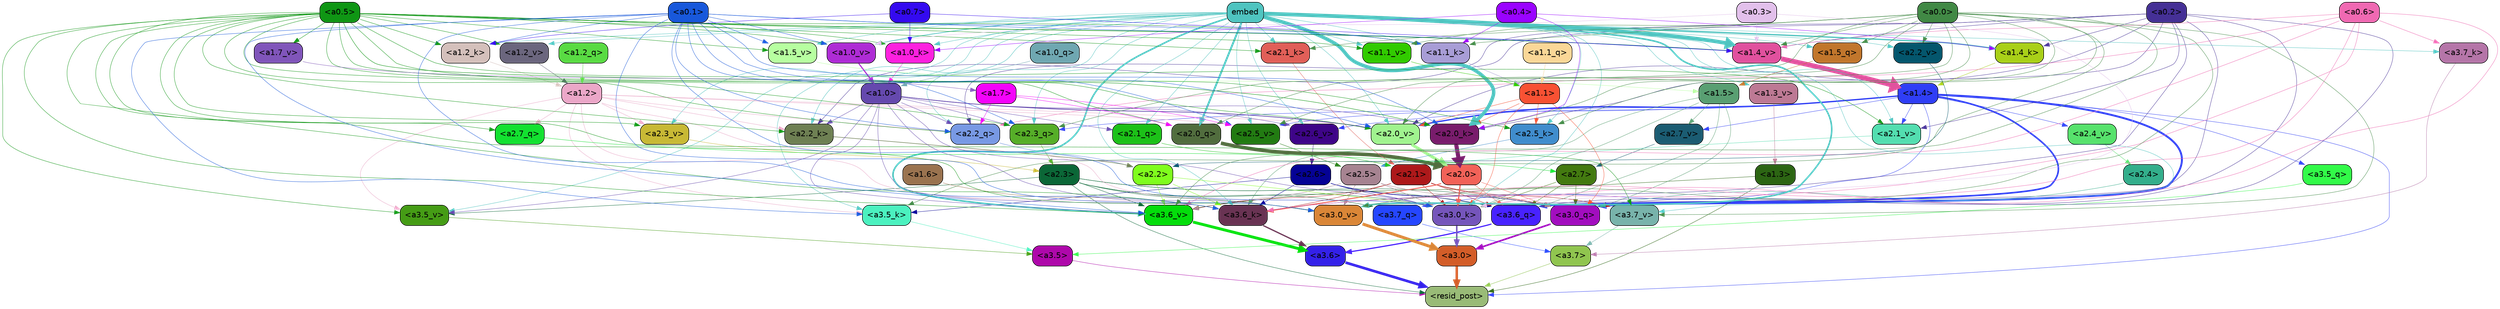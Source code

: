 strict digraph "" {
	graph [bgcolor=transparent,
		layout=dot,
		overlap=false,
		splines=true
	];
	"<a3.7>"	[color=black,
		fillcolor="#90c54f",
		fontname=Helvetica,
		shape=box,
		style="filled, rounded"];
	"<resid_post>"	[color=black,
		fillcolor="#99bb77",
		fontname=Helvetica,
		shape=box,
		style="filled, rounded"];
	"<a3.7>" -> "<resid_post>"	[color="#90c54f",
		penwidth=0.6239100098609924];
	"<a3.6>"	[color=black,
		fillcolor="#3421e9",
		fontname=Helvetica,
		shape=box,
		style="filled, rounded"];
	"<a3.6>" -> "<resid_post>"	[color="#3421e9",
		penwidth=4.569062113761902];
	"<a3.5>"	[color=black,
		fillcolor="#ae08aa",
		fontname=Helvetica,
		shape=box,
		style="filled, rounded"];
	"<a3.5>" -> "<resid_post>"	[color="#ae08aa",
		penwidth=0.6];
	"<a3.0>"	[color=black,
		fillcolor="#d35d28",
		fontname=Helvetica,
		shape=box,
		style="filled, rounded"];
	"<a3.0>" -> "<resid_post>"	[color="#d35d28",
		penwidth=4.283544182777405];
	"<a2.3>"	[color=black,
		fillcolor="#0b6737",
		fontname=Helvetica,
		shape=box,
		style="filled, rounded"];
	"<a2.3>" -> "<resid_post>"	[color="#0b6737",
		penwidth=0.6];
	"<a3.7_q>"	[color=black,
		fillcolor="#2546ff",
		fontname=Helvetica,
		shape=box,
		style="filled, rounded"];
	"<a2.3>" -> "<a3.7_q>"	[color="#0b6737",
		penwidth=0.6];
	"<a3.6_q>"	[color=black,
		fillcolor="#4822ff",
		fontname=Helvetica,
		shape=box,
		style="filled, rounded"];
	"<a2.3>" -> "<a3.6_q>"	[color="#0b6737",
		penwidth=0.6];
	"<a3.0_q>"	[color=black,
		fillcolor="#a20dbf",
		fontname=Helvetica,
		shape=box,
		style="filled, rounded"];
	"<a2.3>" -> "<a3.0_q>"	[color="#0b6737",
		penwidth=0.6];
	"<a3.0_k>"	[color=black,
		fillcolor="#7555bb",
		fontname=Helvetica,
		shape=box,
		style="filled, rounded"];
	"<a2.3>" -> "<a3.0_k>"	[color="#0b6737",
		penwidth=0.6];
	"<a3.6_v>"	[color=black,
		fillcolor="#04dd0b",
		fontname=Helvetica,
		shape=box,
		style="filled, rounded"];
	"<a2.3>" -> "<a3.6_v>"	[color="#0b6737",
		penwidth=0.6];
	"<a3.5_v>"	[color=black,
		fillcolor="#459c15",
		fontname=Helvetica,
		shape=box,
		style="filled, rounded"];
	"<a2.3>" -> "<a3.5_v>"	[color="#0b6737",
		penwidth=0.6];
	"<a3.0_v>"	[color=black,
		fillcolor="#da8637",
		fontname=Helvetica,
		shape=box,
		style="filled, rounded"];
	"<a2.3>" -> "<a3.0_v>"	[color="#0b6737",
		penwidth=0.6];
	"<a1.4>"	[color=black,
		fillcolor="#2f3ef6",
		fontname=Helvetica,
		shape=box,
		style="filled, rounded"];
	"<a1.4>" -> "<resid_post>"	[color="#2f3ef6",
		penwidth=0.6];
	"<a1.4>" -> "<a3.7_q>"	[color="#2f3ef6",
		penwidth=0.6];
	"<a1.4>" -> "<a3.6_q>"	[color="#2f3ef6",
		penwidth=2.7934007048606873];
	"<a3.5_q>"	[color=black,
		fillcolor="#32fa48",
		fontname=Helvetica,
		shape=box,
		style="filled, rounded"];
	"<a1.4>" -> "<a3.5_q>"	[color="#2f3ef6",
		penwidth=0.6];
	"<a1.4>" -> "<a3.0_q>"	[color="#2f3ef6",
		penwidth=3.340754985809326];
	"<a2.3_q>"	[color=black,
		fillcolor="#56ae28",
		fontname=Helvetica,
		shape=box,
		style="filled, rounded"];
	"<a1.4>" -> "<a2.3_q>"	[color="#2f3ef6",
		penwidth=0.6];
	"<a2.7_v>"	[color=black,
		fillcolor="#1b5c72",
		fontname=Helvetica,
		shape=box,
		style="filled, rounded"];
	"<a1.4>" -> "<a2.7_v>"	[color="#2f3ef6",
		penwidth=0.6];
	"<a2.6_v>"	[color=black,
		fillcolor="#3e0588",
		fontname=Helvetica,
		shape=box,
		style="filled, rounded"];
	"<a1.4>" -> "<a2.6_v>"	[color="#2f3ef6",
		penwidth=0.6];
	"<a2.5_v>"	[color=black,
		fillcolor="#227b12",
		fontname=Helvetica,
		shape=box,
		style="filled, rounded"];
	"<a1.4>" -> "<a2.5_v>"	[color="#2f3ef6",
		penwidth=0.6];
	"<a2.4_v>"	[color=black,
		fillcolor="#57e26c",
		fontname=Helvetica,
		shape=box,
		style="filled, rounded"];
	"<a1.4>" -> "<a2.4_v>"	[color="#2f3ef6",
		penwidth=0.6];
	"<a2.1_v>"	[color=black,
		fillcolor="#53deb0",
		fontname=Helvetica,
		shape=box,
		style="filled, rounded"];
	"<a1.4>" -> "<a2.1_v>"	[color="#2f3ef6",
		penwidth=0.6];
	"<a2.0_v>"	[color=black,
		fillcolor="#a0f38f",
		fontname=Helvetica,
		shape=box,
		style="filled, rounded"];
	"<a1.4>" -> "<a2.0_v>"	[color="#2f3ef6",
		penwidth=2.268759250640869];
	"<a1.3>"	[color=black,
		fillcolor="#2c6513",
		fontname=Helvetica,
		shape=box,
		style="filled, rounded"];
	"<a1.3>" -> "<resid_post>"	[color="#2c6513",
		penwidth=0.6];
	"<a1.3>" -> "<a3.6_v>"	[color="#2c6513",
		penwidth=0.6];
	"<a3.7_q>" -> "<a3.7>"	[color="#2546ff",
		penwidth=0.6];
	"<a3.6_q>" -> "<a3.6>"	[color="#4822ff",
		penwidth=2.0347584784030914];
	"<a3.5_q>" -> "<a3.5>"	[color="#32fa48",
		penwidth=0.6];
	"<a3.0_q>" -> "<a3.0>"	[color="#a20dbf",
		penwidth=2.8635367155075073];
	"<a3.7_k>"	[color=black,
		fillcolor="#b575a8",
		fontname=Helvetica,
		shape=box,
		style="filled, rounded"];
	"<a3.7_k>" -> "<a3.7>"	[color="#b575a8",
		penwidth=0.6];
	"<a3.6_k>"	[color=black,
		fillcolor="#693353",
		fontname=Helvetica,
		shape=box,
		style="filled, rounded"];
	"<a3.6_k>" -> "<a3.6>"	[color="#693353",
		penwidth=2.1760786175727844];
	"<a3.5_k>"	[color=black,
		fillcolor="#4bf1bf",
		fontname=Helvetica,
		shape=box,
		style="filled, rounded"];
	"<a3.5_k>" -> "<a3.5>"	[color="#4bf1bf",
		penwidth=0.6];
	"<a3.0_k>" -> "<a3.0>"	[color="#7555bb",
		penwidth=2.632905662059784];
	"<a3.7_v>"	[color=black,
		fillcolor="#78b3ab",
		fontname=Helvetica,
		shape=box,
		style="filled, rounded"];
	"<a3.7_v>" -> "<a3.7>"	[color="#78b3ab",
		penwidth=0.6];
	"<a3.6_v>" -> "<a3.6>"	[color="#04dd0b",
		penwidth=4.981305837631226];
	"<a3.5_v>" -> "<a3.5>"	[color="#459c15",
		penwidth=0.6];
	"<a3.0_v>" -> "<a3.0>"	[color="#da8637",
		penwidth=5.168330669403076];
	"<a2.7>"	[color=black,
		fillcolor="#437a10",
		fontname=Helvetica,
		shape=box,
		style="filled, rounded"];
	"<a2.7>" -> "<a3.6_q>"	[color="#437a10",
		penwidth=0.6];
	"<a2.7>" -> "<a3.0_q>"	[color="#437a10",
		penwidth=0.6];
	"<a2.7>" -> "<a3.0_k>"	[color="#437a10",
		penwidth=0.6];
	"<a2.6>"	[color=black,
		fillcolor="#050295",
		fontname=Helvetica,
		shape=box,
		style="filled, rounded"];
	"<a2.6>" -> "<a3.6_q>"	[color="#050295",
		penwidth=0.6];
	"<a2.6>" -> "<a3.0_q>"	[color="#050295",
		penwidth=0.6];
	"<a2.6>" -> "<a3.6_k>"	[color="#050295",
		penwidth=0.6];
	"<a2.6>" -> "<a3.5_k>"	[color="#050295",
		penwidth=0.6];
	"<a2.6>" -> "<a3.0_k>"	[color="#050295",
		penwidth=0.6];
	"<a2.1>"	[color=black,
		fillcolor="#ad191a",
		fontname=Helvetica,
		shape=box,
		style="filled, rounded"];
	"<a2.1>" -> "<a3.6_q>"	[color="#ad191a",
		penwidth=0.6];
	"<a2.1>" -> "<a3.0_q>"	[color="#ad191a",
		penwidth=0.6];
	"<a2.1>" -> "<a3.6_k>"	[color="#ad191a",
		penwidth=0.6];
	"<a2.1>" -> "<a3.0_k>"	[color="#ad191a",
		penwidth=0.6];
	"<a2.1>" -> "<a3.7_v>"	[color="#ad191a",
		penwidth=0.6];
	"<a2.1>" -> "<a3.6_v>"	[color="#ad191a",
		penwidth=0.6];
	"<a2.0>"	[color=black,
		fillcolor="#f26258",
		fontname=Helvetica,
		shape=box,
		style="filled, rounded"];
	"<a2.0>" -> "<a3.6_q>"	[color="#f26258",
		penwidth=0.6];
	"<a2.0>" -> "<a3.0_q>"	[color="#f26258",
		penwidth=0.6];
	"<a2.0>" -> "<a3.6_k>"	[color="#f26258",
		penwidth=1.6382827460765839];
	"<a2.0>" -> "<a3.0_k>"	[color="#f26258",
		penwidth=2.161143198609352];
	"<a1.5>"	[color=black,
		fillcolor="#599f72",
		fontname=Helvetica,
		shape=box,
		style="filled, rounded"];
	"<a1.5>" -> "<a3.6_q>"	[color="#599f72",
		penwidth=0.6];
	"<a1.5>" -> "<a3.0_q>"	[color="#599f72",
		penwidth=0.6];
	"<a1.5>" -> "<a3.6_k>"	[color="#599f72",
		penwidth=0.6];
	"<a1.5>" -> "<a3.0_k>"	[color="#599f72",
		penwidth=0.6];
	"<a1.5>" -> "<a2.7_v>"	[color="#599f72",
		penwidth=0.6];
	"<a0.2>"	[color=black,
		fillcolor="#453096",
		fontname=Helvetica,
		shape=box,
		style="filled, rounded"];
	"<a0.2>" -> "<a3.6_q>"	[color="#453096",
		penwidth=0.6];
	"<a0.2>" -> "<a3.0_q>"	[color="#453096",
		penwidth=0.6];
	"<a0.2>" -> "<a3.6_k>"	[color="#453096",
		penwidth=0.6];
	"<a0.2>" -> "<a3.0_k>"	[color="#453096",
		penwidth=0.6];
	"<a2.2_q>"	[color=black,
		fillcolor="#7899e4",
		fontname=Helvetica,
		shape=box,
		style="filled, rounded"];
	"<a0.2>" -> "<a2.2_q>"	[color="#453096",
		penwidth=0.6];
	"<a2.2_k>"	[color=black,
		fillcolor="#6e8053",
		fontname=Helvetica,
		shape=box,
		style="filled, rounded"];
	"<a0.2>" -> "<a2.2_k>"	[color="#453096",
		penwidth=0.6];
	"<a2.0_k>"	[color=black,
		fillcolor="#791c6c",
		fontname=Helvetica,
		shape=box,
		style="filled, rounded"];
	"<a0.2>" -> "<a2.0_k>"	[color="#453096",
		penwidth=0.6];
	"<a0.2>" -> "<a2.1_v>"	[color="#453096",
		penwidth=0.6];
	"<a0.2>" -> "<a2.0_v>"	[color="#453096",
		penwidth=0.6];
	"<a1.4_k>"	[color=black,
		fillcolor="#a9d018",
		fontname=Helvetica,
		shape=box,
		style="filled, rounded"];
	"<a0.2>" -> "<a1.4_k>"	[color="#453096",
		penwidth=0.6];
	"<a1.4_v>"	[color=black,
		fillcolor="#e1519e",
		fontname=Helvetica,
		shape=box,
		style="filled, rounded"];
	"<a0.2>" -> "<a1.4_v>"	[color="#453096",
		penwidth=0.6];
	"<a2.5>"	[color=black,
		fillcolor="#a68391",
		fontname=Helvetica,
		shape=box,
		style="filled, rounded"];
	"<a2.5>" -> "<a3.0_q>"	[color="#a68391",
		penwidth=0.6];
	"<a2.5>" -> "<a3.0_k>"	[color="#a68391",
		penwidth=0.6];
	"<a2.5>" -> "<a3.6_v>"	[color="#a68391",
		penwidth=0.6];
	"<a2.5>" -> "<a3.0_v>"	[color="#a68391",
		penwidth=0.6];
	"<a2.4>"	[color=black,
		fillcolor="#33ae8b",
		fontname=Helvetica,
		shape=box,
		style="filled, rounded"];
	"<a2.4>" -> "<a3.0_q>"	[color="#33ae8b",
		penwidth=0.6];
	"<a1.1>"	[color=black,
		fillcolor="#f85133",
		fontname=Helvetica,
		shape=box,
		style="filled, rounded"];
	"<a1.1>" -> "<a3.0_q>"	[color="#f85133",
		penwidth=0.6];
	"<a1.1>" -> "<a3.0_k>"	[color="#f85133",
		penwidth=0.6];
	"<a2.5_k>"	[color=black,
		fillcolor="#408dcd",
		fontname=Helvetica,
		shape=box,
		style="filled, rounded"];
	"<a1.1>" -> "<a2.5_k>"	[color="#f85133",
		penwidth=0.6];
	"<a1.1>" -> "<a2.0_k>"	[color="#f85133",
		penwidth=0.6];
	"<a1.1>" -> "<a2.0_v>"	[color="#f85133",
		penwidth=0.6];
	"<a0.6>"	[color=black,
		fillcolor="#f069b2",
		fontname=Helvetica,
		shape=box,
		style="filled, rounded"];
	"<a0.6>" -> "<a3.7_k>"	[color="#f069b2",
		penwidth=0.6];
	"<a0.6>" -> "<a3.6_k>"	[color="#f069b2",
		penwidth=0.6];
	"<a0.6>" -> "<a3.0_k>"	[color="#f069b2",
		penwidth=0.6];
	"<a0.6>" -> "<a3.6_v>"	[color="#f069b2",
		penwidth=0.6];
	"<a0.6>" -> "<a3.0_v>"	[color="#f069b2",
		penwidth=0.6];
	"<a0.6>" -> "<a2.2_q>"	[color="#f069b2",
		penwidth=0.6];
	"<a0.6>" -> "<a1.4_v>"	[color="#f069b2",
		penwidth=0.6];
	embed	[color=black,
		fillcolor="#4fc4c0",
		fontname=Helvetica,
		shape=box,
		style="filled, rounded"];
	embed -> "<a3.7_k>"	[color="#4fc4c0",
		penwidth=0.6];
	embed -> "<a3.6_k>"	[color="#4fc4c0",
		penwidth=0.6];
	embed -> "<a3.5_k>"	[color="#4fc4c0",
		penwidth=0.6];
	embed -> "<a3.0_k>"	[color="#4fc4c0",
		penwidth=0.6];
	embed -> "<a3.7_v>"	[color="#4fc4c0",
		penwidth=0.6];
	embed -> "<a3.6_v>"	[color="#4fc4c0",
		penwidth=2.7825746536254883];
	embed -> "<a3.5_v>"	[color="#4fc4c0",
		penwidth=0.6];
	embed -> "<a3.0_v>"	[color="#4fc4c0",
		penwidth=2.6950180530548096];
	embed -> "<a2.3_q>"	[color="#4fc4c0",
		penwidth=0.6];
	embed -> "<a2.2_q>"	[color="#4fc4c0",
		penwidth=0.6];
	"<a2.1_q>"	[color=black,
		fillcolor="#1cc118",
		fontname=Helvetica,
		shape=box,
		style="filled, rounded"];
	embed -> "<a2.1_q>"	[color="#4fc4c0",
		penwidth=0.6];
	"<a2.0_q>"	[color=black,
		fillcolor="#516d3e",
		fontname=Helvetica,
		shape=box,
		style="filled, rounded"];
	embed -> "<a2.0_q>"	[color="#4fc4c0",
		penwidth=3.305941343307495];
	embed -> "<a2.5_k>"	[color="#4fc4c0",
		penwidth=0.6];
	embed -> "<a2.2_k>"	[color="#4fc4c0",
		penwidth=0.6698317527770996];
	"<a2.1_k>"	[color=black,
		fillcolor="#e15f58",
		fontname=Helvetica,
		shape=box,
		style="filled, rounded"];
	embed -> "<a2.1_k>"	[color="#4fc4c0",
		penwidth=0.6];
	embed -> "<a2.0_k>"	[color="#4fc4c0",
		penwidth=6.12570995092392];
	embed -> "<a2.6_v>"	[color="#4fc4c0",
		penwidth=0.6];
	embed -> "<a2.5_v>"	[color="#4fc4c0",
		penwidth=0.6];
	"<a2.3_v>"	[color=black,
		fillcolor="#c8b935",
		fontname=Helvetica,
		shape=box,
		style="filled, rounded"];
	embed -> "<a2.3_v>"	[color="#4fc4c0",
		penwidth=0.6];
	"<a2.2_v>"	[color=black,
		fillcolor="#04566d",
		fontname=Helvetica,
		shape=box,
		style="filled, rounded"];
	embed -> "<a2.2_v>"	[color="#4fc4c0",
		penwidth=0.6];
	embed -> "<a2.1_v>"	[color="#4fc4c0",
		penwidth=0.6];
	embed -> "<a2.0_v>"	[color="#4fc4c0",
		penwidth=0.6];
	"<a1.5_q>"	[color=black,
		fillcolor="#c1762c",
		fontname=Helvetica,
		shape=box,
		style="filled, rounded"];
	embed -> "<a1.5_q>"	[color="#4fc4c0",
		penwidth=0.6];
	embed -> "<a1.4_k>"	[color="#4fc4c0",
		penwidth=2.1858973503112793];
	"<a1.2_k>"	[color=black,
		fillcolor="#d4c0bb",
		fontname=Helvetica,
		shape=box,
		style="filled, rounded"];
	embed -> "<a1.2_k>"	[color="#4fc4c0",
		penwidth=0.6];
	"<a1.1_k>"	[color=black,
		fillcolor="#a89dd6",
		fontname=Helvetica,
		shape=box,
		style="filled, rounded"];
	embed -> "<a1.1_k>"	[color="#4fc4c0",
		penwidth=0.6];
	"<a1.0_k>"	[color=black,
		fillcolor="#fd20df",
		fontname=Helvetica,
		shape=box,
		style="filled, rounded"];
	embed -> "<a1.0_k>"	[color="#4fc4c0",
		penwidth=0.6];
	"<a1.5_v>"	[color=black,
		fillcolor="#b7ffa0",
		fontname=Helvetica,
		shape=box,
		style="filled, rounded"];
	embed -> "<a1.5_v>"	[color="#4fc4c0",
		penwidth=0.6];
	embed -> "<a1.4_v>"	[color="#4fc4c0",
		penwidth=6.590077131986618];
	"<a1.3_v>"	[color=black,
		fillcolor="#bd7994",
		fontname=Helvetica,
		shape=box,
		style="filled, rounded"];
	embed -> "<a1.3_v>"	[color="#4fc4c0",
		penwidth=0.6];
	"<a1.2_v>"	[color=black,
		fillcolor="#6b667e",
		fontname=Helvetica,
		shape=box,
		style="filled, rounded"];
	embed -> "<a1.2_v>"	[color="#4fc4c0",
		penwidth=0.6];
	"<a1.1_v>"	[color=black,
		fillcolor="#31cb00",
		fontname=Helvetica,
		shape=box,
		style="filled, rounded"];
	embed -> "<a1.1_v>"	[color="#4fc4c0",
		penwidth=0.6];
	"<a1.0_v>"	[color=black,
		fillcolor="#ae2cd5",
		fontname=Helvetica,
		shape=box,
		style="filled, rounded"];
	embed -> "<a1.0_v>"	[color="#4fc4c0",
		penwidth=1.2076449394226074];
	"<a2.2>"	[color=black,
		fillcolor="#7ffd1d",
		fontname=Helvetica,
		shape=box,
		style="filled, rounded"];
	"<a2.2>" -> "<a3.6_k>"	[color="#7ffd1d",
		penwidth=0.6];
	"<a2.2>" -> "<a3.0_k>"	[color="#7ffd1d",
		penwidth=0.6];
	"<a2.2>" -> "<a3.6_v>"	[color="#7ffd1d",
		penwidth=0.6];
	"<a1.6>"	[color=black,
		fillcolor="#9a734f",
		fontname=Helvetica,
		shape=box,
		style="filled, rounded"];
	"<a1.6>" -> "<a3.6_k>"	[color="#9a734f",
		penwidth=0.6];
	"<a1.2>"	[color=black,
		fillcolor="#eba7c8",
		fontname=Helvetica,
		shape=box,
		style="filled, rounded"];
	"<a1.2>" -> "<a3.6_k>"	[color="#eba7c8",
		penwidth=0.6];
	"<a1.2>" -> "<a3.5_k>"	[color="#eba7c8",
		penwidth=0.6];
	"<a1.2>" -> "<a3.0_k>"	[color="#eba7c8",
		penwidth=0.6];
	"<a1.2>" -> "<a3.5_v>"	[color="#eba7c8",
		penwidth=0.6];
	"<a2.7_q>"	[color=black,
		fillcolor="#13e130",
		fontname=Helvetica,
		shape=box,
		style="filled, rounded"];
	"<a1.2>" -> "<a2.7_q>"	[color="#eba7c8",
		penwidth=0.6];
	"<a1.2>" -> "<a2.2_q>"	[color="#eba7c8",
		penwidth=0.6];
	"<a1.2>" -> "<a2.2_k>"	[color="#eba7c8",
		penwidth=0.6];
	"<a1.2>" -> "<a2.5_v>"	[color="#eba7c8",
		penwidth=0.6];
	"<a1.2>" -> "<a2.3_v>"	[color="#eba7c8",
		penwidth=0.6];
	"<a1.2>" -> "<a2.0_v>"	[color="#eba7c8",
		penwidth=0.6];
	"<a1.0>"	[color=black,
		fillcolor="#6549ae",
		fontname=Helvetica,
		shape=box,
		style="filled, rounded"];
	"<a1.0>" -> "<a3.6_k>"	[color="#6549ae",
		penwidth=0.6];
	"<a1.0>" -> "<a3.0_k>"	[color="#6549ae",
		penwidth=0.6];
	"<a1.0>" -> "<a3.6_v>"	[color="#6549ae",
		penwidth=0.6];
	"<a1.0>" -> "<a3.5_v>"	[color="#6549ae",
		penwidth=0.6];
	"<a1.0>" -> "<a3.0_v>"	[color="#6549ae",
		penwidth=0.6];
	"<a1.0>" -> "<a2.3_q>"	[color="#6549ae",
		penwidth=0.6];
	"<a1.0>" -> "<a2.2_q>"	[color="#6549ae",
		penwidth=0.6];
	"<a1.0>" -> "<a2.1_q>"	[color="#6549ae",
		penwidth=0.6];
	"<a1.0>" -> "<a2.2_k>"	[color="#6549ae",
		penwidth=0.6];
	"<a1.0>" -> "<a2.0_k>"	[color="#6549ae",
		penwidth=0.6];
	"<a1.0>" -> "<a2.6_v>"	[color="#6549ae",
		penwidth=0.6];
	"<a1.0>" -> "<a2.0_v>"	[color="#6549ae",
		penwidth=1.2213096618652344];
	"<a0.5>"	[color=black,
		fillcolor="#0f9614",
		fontname=Helvetica,
		shape=box,
		style="filled, rounded"];
	"<a0.5>" -> "<a3.6_k>"	[color="#0f9614",
		penwidth=0.6];
	"<a0.5>" -> "<a3.7_v>"	[color="#0f9614",
		penwidth=0.6];
	"<a0.5>" -> "<a3.6_v>"	[color="#0f9614",
		penwidth=0.6];
	"<a0.5>" -> "<a3.5_v>"	[color="#0f9614",
		penwidth=0.6];
	"<a0.5>" -> "<a3.0_v>"	[color="#0f9614",
		penwidth=0.6];
	"<a0.5>" -> "<a2.7_q>"	[color="#0f9614",
		penwidth=0.6];
	"<a0.5>" -> "<a2.3_q>"	[color="#0f9614",
		penwidth=0.6];
	"<a0.5>" -> "<a2.2_q>"	[color="#0f9614",
		penwidth=0.6];
	"<a0.5>" -> "<a2.0_q>"	[color="#0f9614",
		penwidth=0.6];
	"<a0.5>" -> "<a2.5_k>"	[color="#0f9614",
		penwidth=0.6];
	"<a0.5>" -> "<a2.2_k>"	[color="#0f9614",
		penwidth=0.6];
	"<a0.5>" -> "<a2.1_k>"	[color="#0f9614",
		penwidth=0.6];
	"<a0.5>" -> "<a2.0_k>"	[color="#0f9614",
		penwidth=0.6900839805603027];
	"<a0.5>" -> "<a2.3_v>"	[color="#0f9614",
		penwidth=0.6];
	"<a0.5>" -> "<a2.1_v>"	[color="#0f9614",
		penwidth=0.6];
	"<a0.5>" -> "<a2.0_v>"	[color="#0f9614",
		penwidth=0.6];
	"<a0.5>" -> "<a1.2_k>"	[color="#0f9614",
		penwidth=0.6];
	"<a0.5>" -> "<a1.1_k>"	[color="#0f9614",
		penwidth=0.6];
	"<a0.5>" -> "<a1.0_k>"	[color="#0f9614",
		penwidth=0.6];
	"<a1.7_v>"	[color=black,
		fillcolor="#8055ba",
		fontname=Helvetica,
		shape=box,
		style="filled, rounded"];
	"<a0.5>" -> "<a1.7_v>"	[color="#0f9614",
		penwidth=0.6];
	"<a0.5>" -> "<a1.5_v>"	[color="#0f9614",
		penwidth=0.6];
	"<a0.5>" -> "<a1.4_v>"	[color="#0f9614",
		penwidth=0.9985027313232422];
	"<a0.5>" -> "<a1.2_v>"	[color="#0f9614",
		penwidth=0.6];
	"<a0.5>" -> "<a1.1_v>"	[color="#0f9614",
		penwidth=0.6];
	"<a0.5>" -> "<a1.0_v>"	[color="#0f9614",
		penwidth=0.6];
	"<a0.1>"	[color=black,
		fillcolor="#1858db",
		fontname=Helvetica,
		shape=box,
		style="filled, rounded"];
	"<a0.1>" -> "<a3.6_k>"	[color="#1858db",
		penwidth=0.6];
	"<a0.1>" -> "<a3.5_k>"	[color="#1858db",
		penwidth=0.6];
	"<a0.1>" -> "<a3.0_k>"	[color="#1858db",
		penwidth=0.6];
	"<a0.1>" -> "<a3.6_v>"	[color="#1858db",
		penwidth=0.6];
	"<a0.1>" -> "<a3.0_v>"	[color="#1858db",
		penwidth=0.6];
	"<a0.1>" -> "<a2.3_q>"	[color="#1858db",
		penwidth=0.6];
	"<a0.1>" -> "<a2.2_q>"	[color="#1858db",
		penwidth=0.6];
	"<a0.1>" -> "<a2.0_k>"	[color="#1858db",
		penwidth=0.6];
	"<a0.1>" -> "<a2.5_v>"	[color="#1858db",
		penwidth=0.6];
	"<a0.1>" -> "<a2.0_v>"	[color="#1858db",
		penwidth=0.6];
	"<a0.1>" -> "<a1.2_k>"	[color="#1858db",
		penwidth=0.6];
	"<a0.1>" -> "<a1.1_k>"	[color="#1858db",
		penwidth=0.6];
	"<a0.1>" -> "<a1.5_v>"	[color="#1858db",
		penwidth=0.6];
	"<a0.1>" -> "<a1.4_v>"	[color="#1858db",
		penwidth=0.6];
	"<a0.1>" -> "<a1.0_v>"	[color="#1858db",
		penwidth=0.6];
	"<a0.0>"	[color=black,
		fillcolor="#418945",
		fontname=Helvetica,
		shape=box,
		style="filled, rounded"];
	"<a0.0>" -> "<a3.5_k>"	[color="#418945",
		penwidth=0.6];
	"<a0.0>" -> "<a3.7_v>"	[color="#418945",
		penwidth=0.6];
	"<a0.0>" -> "<a3.6_v>"	[color="#418945",
		penwidth=0.6];
	"<a0.0>" -> "<a3.0_v>"	[color="#418945",
		penwidth=0.6];
	"<a0.0>" -> "<a2.3_q>"	[color="#418945",
		penwidth=0.6];
	"<a0.0>" -> "<a2.0_q>"	[color="#418945",
		penwidth=0.6];
	"<a0.0>" -> "<a2.5_k>"	[color="#418945",
		penwidth=0.6];
	"<a0.0>" -> "<a2.1_k>"	[color="#418945",
		penwidth=0.6];
	"<a0.0>" -> "<a2.0_k>"	[color="#418945",
		penwidth=0.6];
	"<a0.0>" -> "<a2.5_v>"	[color="#418945",
		penwidth=0.6];
	"<a0.0>" -> "<a2.2_v>"	[color="#418945",
		penwidth=0.6];
	"<a0.0>" -> "<a2.0_v>"	[color="#418945",
		penwidth=0.6];
	"<a0.0>" -> "<a1.5_q>"	[color="#418945",
		penwidth=0.6];
	"<a0.0>" -> "<a1.1_k>"	[color="#418945",
		penwidth=0.6];
	"<a0.0>" -> "<a1.4_v>"	[color="#418945",
		penwidth=0.6];
	"<a0.0>" -> "<a1.1_v>"	[color="#418945",
		penwidth=0.6];
	"<a0.3>"	[color=black,
		fillcolor="#e2c0eb",
		fontname=Helvetica,
		shape=box,
		style="filled, rounded"];
	"<a0.3>" -> "<a3.0_k>"	[color="#e2c0eb",
		penwidth=0.6];
	"<a0.3>" -> "<a1.4_v>"	[color="#e2c0eb",
		penwidth=0.6];
	"<a0.3>" -> "<a1.0_v>"	[color="#e2c0eb",
		penwidth=0.6];
	"<a2.7_q>" -> "<a2.7>"	[color="#13e130",
		penwidth=0.6];
	"<a2.3_q>" -> "<a2.3>"	[color="#56ae28",
		penwidth=0.6];
	"<a2.2_q>" -> "<a2.2>"	[color="#7899e4",
		penwidth=0.7553567886352539];
	"<a2.1_q>" -> "<a2.1>"	[color="#1cc118",
		penwidth=0.6];
	"<a2.0_q>" -> "<a2.0>"	[color="#516d3e",
		penwidth=6.256794691085815];
	"<a2.5_k>" -> "<a2.5>"	[color="#408dcd",
		penwidth=0.6];
	"<a2.2_k>" -> "<a2.2>"	[color="#6e8053",
		penwidth=0.8854708671569824];
	"<a2.1_k>" -> "<a2.1>"	[color="#e15f58",
		penwidth=0.6];
	"<a2.0_k>" -> "<a2.0>"	[color="#791c6c",
		penwidth=7.231504917144775];
	"<a2.7_v>" -> "<a2.7>"	[color="#1b5c72",
		penwidth=0.6];
	"<a2.6_v>" -> "<a2.6>"	[color="#3e0588",
		penwidth=0.6];
	"<a2.5_v>" -> "<a2.5>"	[color="#227b12",
		penwidth=0.6];
	"<a2.4_v>" -> "<a2.4>"	[color="#57e26c",
		penwidth=0.6];
	"<a2.3_v>" -> "<a2.3>"	[color="#c8b935",
		penwidth=0.6];
	"<a2.2_v>" -> "<a2.2>"	[color="#04566d",
		penwidth=0.6];
	"<a2.1_v>" -> "<a2.1>"	[color="#53deb0",
		penwidth=0.6];
	"<a2.0_v>" -> "<a2.0>"	[color="#a0f38f",
		penwidth=5.231471925973892];
	"<a1.7>"	[color=black,
		fillcolor="#f403fb",
		fontname=Helvetica,
		shape=box,
		style="filled, rounded"];
	"<a1.7>" -> "<a2.2_q>"	[color="#f403fb",
		penwidth=0.6];
	"<a1.7>" -> "<a2.0_q>"	[color="#f403fb",
		penwidth=0.6];
	"<a1.7>" -> "<a2.5_v>"	[color="#f403fb",
		penwidth=0.6];
	"<a0.4>"	[color=black,
		fillcolor="#9a03ff",
		fontname=Helvetica,
		shape=box,
		style="filled, rounded"];
	"<a0.4>" -> "<a2.0_k>"	[color="#9a03ff",
		penwidth=0.6];
	"<a0.4>" -> "<a1.4_k>"	[color="#9a03ff",
		penwidth=0.6];
	"<a0.4>" -> "<a1.1_k>"	[color="#9a03ff",
		penwidth=0.6];
	"<a0.4>" -> "<a1.0_k>"	[color="#9a03ff",
		penwidth=0.6];
	"<a1.5_q>" -> "<a1.5>"	[color="#c1762c",
		penwidth=0.6];
	"<a1.2_q>"	[color=black,
		fillcolor="#59db43",
		fontname=Helvetica,
		shape=box,
		style="filled, rounded"];
	"<a1.2_q>" -> "<a1.2>"	[color="#59db43",
		penwidth=0.6];
	"<a1.1_q>"	[color=black,
		fillcolor="#fad797",
		fontname=Helvetica,
		shape=box,
		style="filled, rounded"];
	"<a1.1_q>" -> "<a1.1>"	[color="#fad797",
		penwidth=0.6];
	"<a1.0_q>"	[color=black,
		fillcolor="#6fa7b1",
		fontname=Helvetica,
		shape=box,
		style="filled, rounded"];
	"<a1.0_q>" -> "<a1.0>"	[color="#6fa7b1",
		penwidth=0.6];
	"<a1.4_k>" -> "<a1.4>"	[color="#a9d018",
		penwidth=0.6];
	"<a1.2_k>" -> "<a1.2>"	[color="#d4c0bb",
		penwidth=0.6];
	"<a1.1_k>" -> "<a1.1>"	[color="#a89dd6",
		penwidth=0.6];
	"<a1.0_k>" -> "<a1.0>"	[color="#fd20df",
		penwidth=0.6];
	"<a1.7_v>" -> "<a1.7>"	[color="#8055ba",
		penwidth=0.6];
	"<a1.5_v>" -> "<a1.5>"	[color="#b7ffa0",
		penwidth=0.6];
	"<a1.4_v>" -> "<a1.4>"	[color="#e1519e",
		penwidth=8.36684274673462];
	"<a1.3_v>" -> "<a1.3>"	[color="#bd7994",
		penwidth=0.6];
	"<a1.2_v>" -> "<a1.2>"	[color="#6b667e",
		penwidth=0.6];
	"<a1.1_v>" -> "<a1.1>"	[color="#31cb00",
		penwidth=0.6];
	"<a1.0_v>" -> "<a1.0>"	[color="#ae2cd5",
		penwidth=1.9665732383728027];
	"<a0.7>"	[color=black,
		fillcolor="#340af0",
		fontname=Helvetica,
		shape=box,
		style="filled, rounded"];
	"<a0.7>" -> "<a1.2_k>"	[color="#340af0",
		penwidth=0.6];
	"<a0.7>" -> "<a1.0_k>"	[color="#340af0",
		penwidth=0.6];
	"<a0.7>" -> "<a1.4_v>"	[color="#340af0",
		penwidth=0.6];
}
